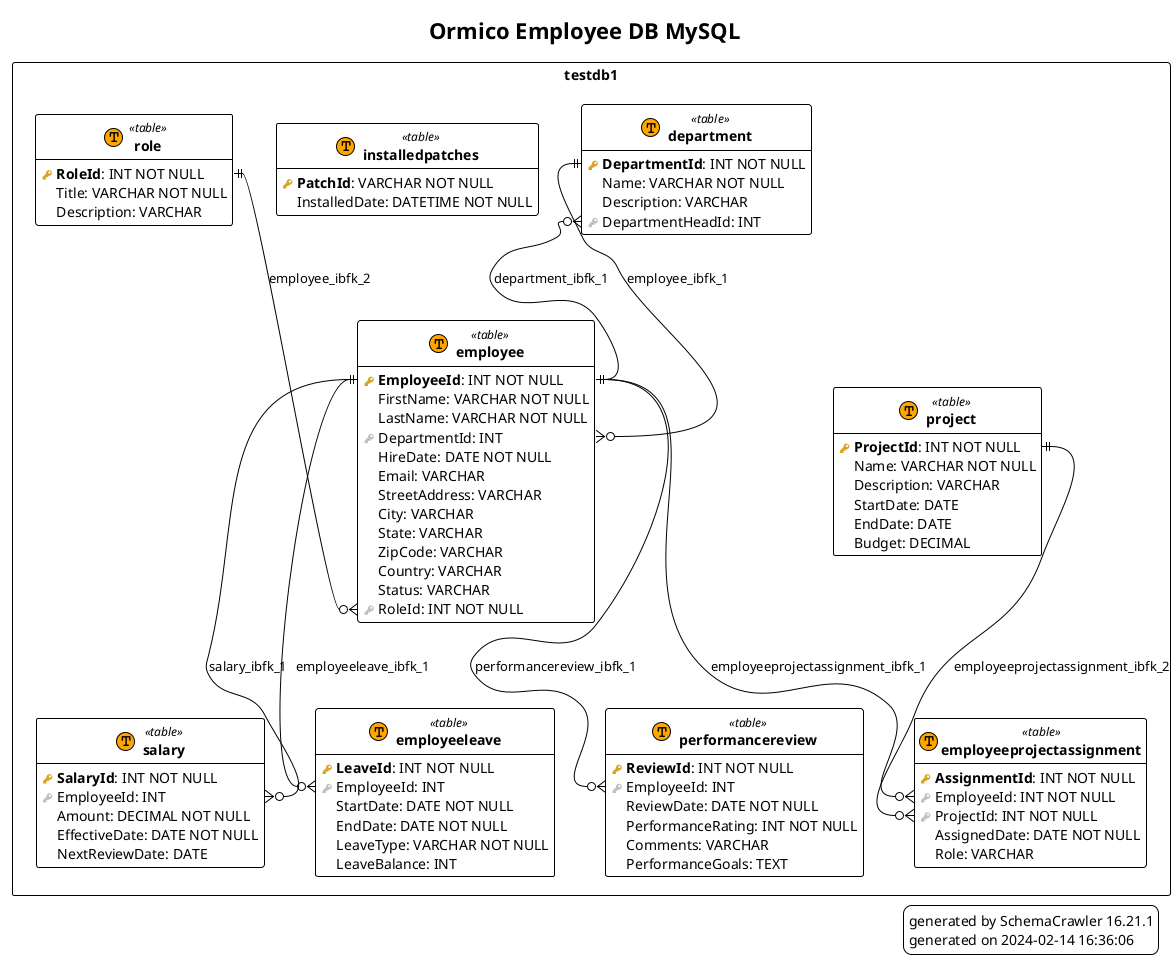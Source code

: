 @startuml

!theme plain
hide empty methods

!procedure $schema($name, $slug)
package "$name" as $slug <<Rectangle>>
!endprocedure

!procedure $table($name, $slug)
entity "<b>$name</b>" as $slug << (T, Orange) table >>
!endprocedure

!procedure $view($name, $slug)
entity "<b>$name</b>" as $slug << (V, Aquamarine) view >>
!endprocedure

!procedure $pk($name)
<color:#GoldenRod><&key></color> <b>$name</b>
!endprocedure

!procedure $fk($name)
<color:#Silver><&key></color> $name
!endprocedure

!procedure $column($name)
{field} <color:#White><&media-record></color> $name
!endprocedure


title "Ormico Employee DB MySQL"

legend bottom right
generated by SchemaCrawler 16.21.1
generated on 2024-02-14 16:36:06
end legend


$schema("testdb1", "_bbac9a40") {

$table("department", "department_ec74f112") {
  $pk("DepartmentId"): INT NOT NULL
  $column("Name"): VARCHAR NOT NULL
  $column("Description"): VARCHAR 
  $fk("DepartmentHeadId"): INT 
}



$table("employee", "employee_109946e") {
  $pk("EmployeeId"): INT NOT NULL
  $column("FirstName"): VARCHAR NOT NULL
  $column("LastName"): VARCHAR NOT NULL
  $fk("DepartmentId"): INT 
  $column("HireDate"): DATE NOT NULL
  $column("Email"): VARCHAR 
  $column("StreetAddress"): VARCHAR 
  $column("City"): VARCHAR 
  $column("State"): VARCHAR 
  $column("ZipCode"): VARCHAR 
  $column("Country"): VARCHAR 
  $column("Status"): VARCHAR 
  $fk("RoleId"): INT NOT NULL
}



$table("employeeleave", "employeeleave_41b01289") {
  $pk("LeaveId"): INT NOT NULL
  $fk("EmployeeId"): INT 
  $column("StartDate"): DATE NOT NULL
  $column("EndDate"): DATE NOT NULL
  $column("LeaveType"): VARCHAR NOT NULL
  $column("LeaveBalance"): INT 
}



$table("employeeprojectassignment", "employeeprojectassignment_8c3bf78") {
  $pk("AssignmentId"): INT NOT NULL
  $fk("EmployeeId"): INT NOT NULL
  $fk("ProjectId"): INT NOT NULL
  $column("AssignedDate"): DATE NOT NULL
  $column("Role"): VARCHAR 
}



$table("installedpatches", "installedpatches_129033fc") {
  $pk("PatchId"): VARCHAR NOT NULL
  $column("InstalledDate"): DATETIME NOT NULL
}



$table("performancereview", "performancereview_5a97d148") {
  $pk("ReviewId"): INT NOT NULL
  $fk("EmployeeId"): INT 
  $column("ReviewDate"): DATE NOT NULL
  $column("PerformanceRating"): INT NOT NULL
  $column("Comments"): VARCHAR 
  $column("PerformanceGoals"): TEXT 
}



$table("project", "project_a776f8d9") {
  $pk("ProjectId"): INT NOT NULL
  $column("Name"): VARCHAR NOT NULL
  $column("Description"): VARCHAR 
  $column("StartDate"): DATE 
  $column("EndDate"): DATE 
  $column("Budget"): DECIMAL 
}



$table("role", "role_ba1c2e36") {
  $pk("RoleId"): INT NOT NULL
  $column("Title"): VARCHAR NOT NULL
  $column("Description"): VARCHAR 
}



$table("salary", "salary_83ad778a") {
  $pk("SalaryId"): INT NOT NULL
  $fk("EmployeeId"): INT 
  $column("Amount"): DECIMAL NOT NULL
  $column("EffectiveDate"): DATE NOT NULL
  $column("NextReviewDate"): DATE 
}




}


_bbac9a40.department_ec74f112::DepartmentId  ||--o{ _bbac9a40.employee_109946e::DepartmentId : employee_ibfk_1
_bbac9a40.employee_109946e::EmployeeId  ||--o{ _bbac9a40.department_ec74f112::DepartmentHeadId : department_ibfk_1
_bbac9a40.employee_109946e::EmployeeId  ||--o{ _bbac9a40.employeeleave_41b01289::EmployeeId : employeeleave_ibfk_1
_bbac9a40.employee_109946e::EmployeeId  ||--o{ _bbac9a40.employeeprojectassignment_8c3bf78::EmployeeId : employeeprojectassignment_ibfk_1
_bbac9a40.employee_109946e::EmployeeId  ||--o{ _bbac9a40.performancereview_5a97d148::EmployeeId : performancereview_ibfk_1
_bbac9a40.employee_109946e::EmployeeId  ||--o{ _bbac9a40.salary_83ad778a::EmployeeId : salary_ibfk_1
_bbac9a40.project_a776f8d9::ProjectId  ||--o{ _bbac9a40.employeeprojectassignment_8c3bf78::ProjectId : employeeprojectassignment_ibfk_2
_bbac9a40.role_ba1c2e36::RoleId  ||--o{ _bbac9a40.employee_109946e::RoleId : employee_ibfk_2

@enduml
